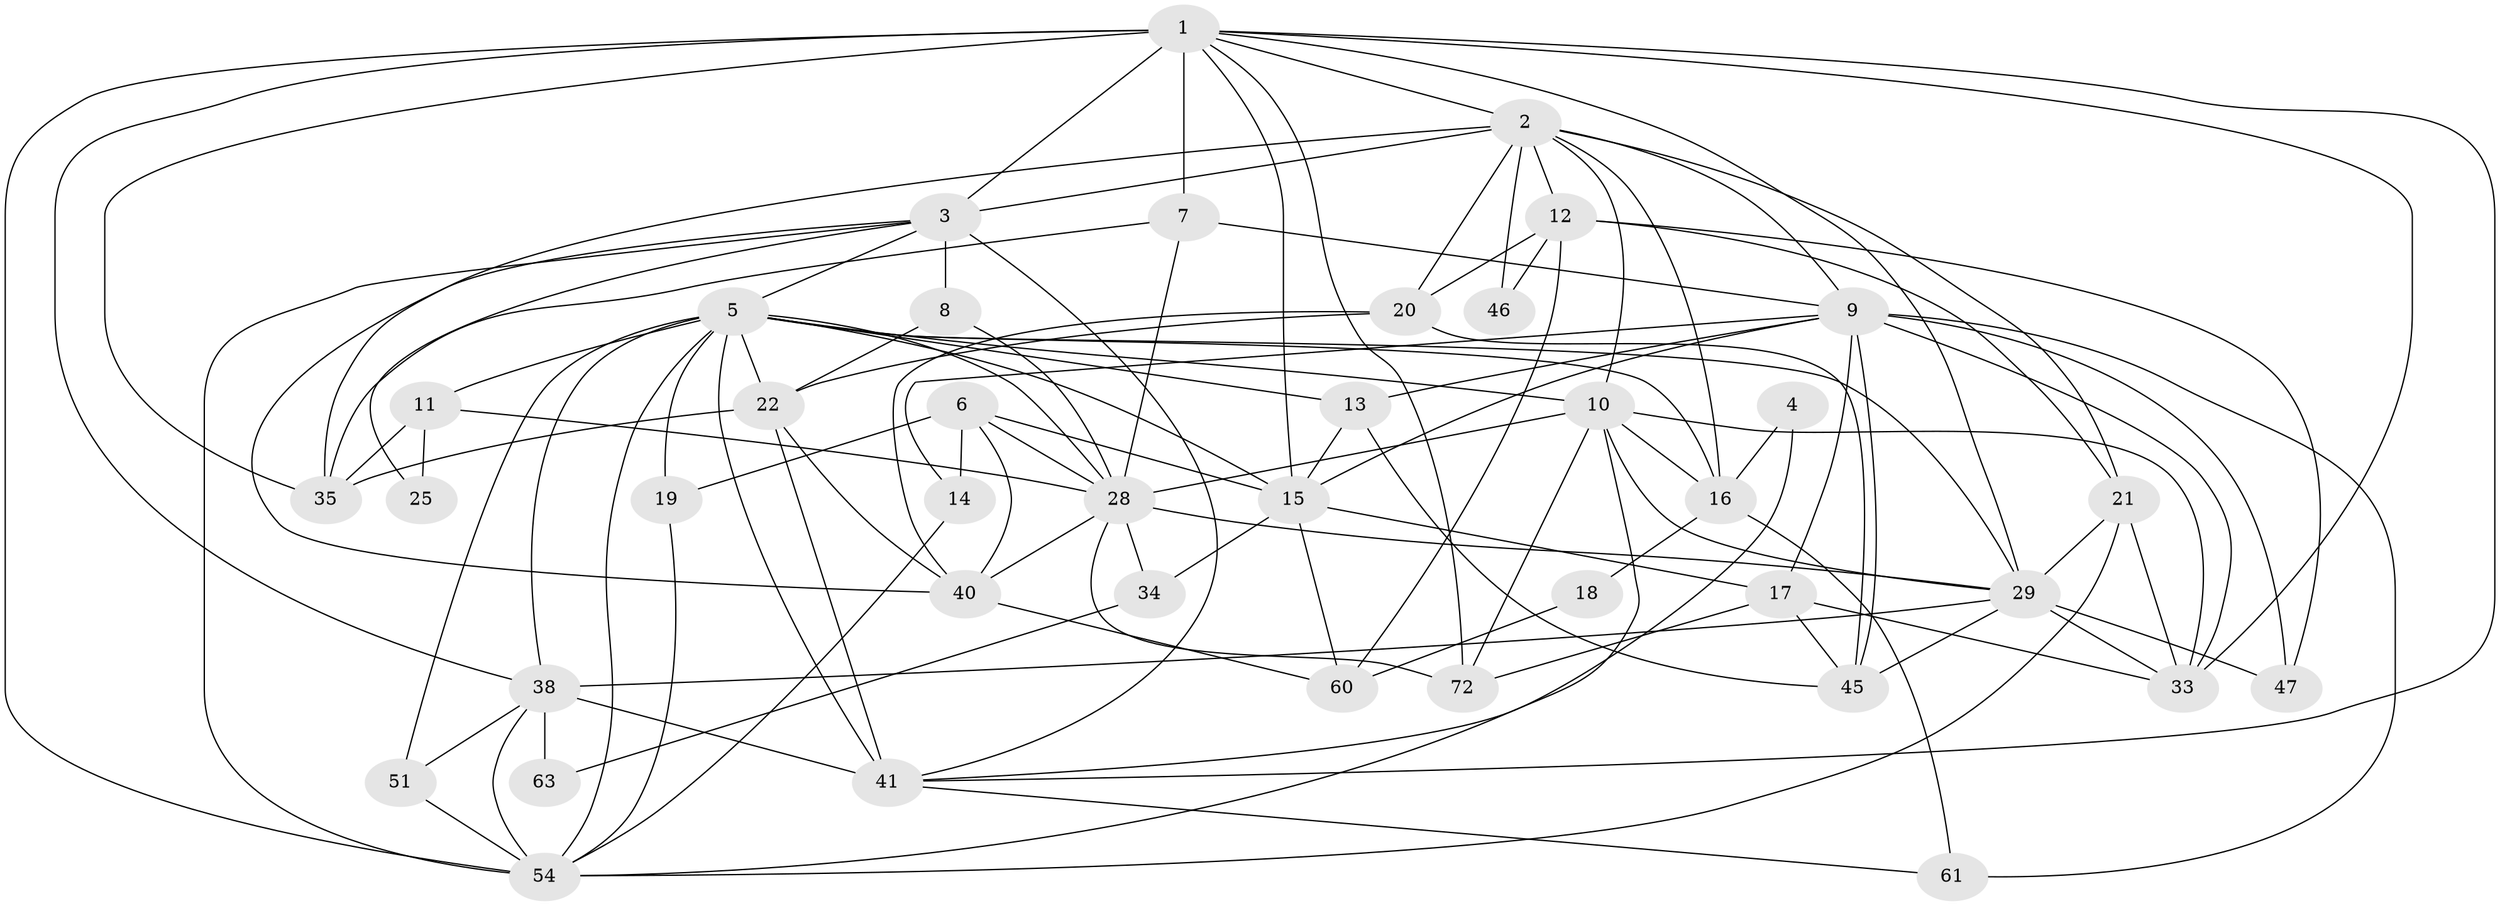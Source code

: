 // original degree distribution, {5: 0.1728395061728395, 6: 0.08641975308641975, 2: 0.16049382716049382, 4: 0.2962962962962963, 3: 0.2222222222222222, 7: 0.04938271604938271, 8: 0.012345679012345678}
// Generated by graph-tools (version 1.1) at 2025/14/03/09/25 04:14:49]
// undirected, 40 vertices, 111 edges
graph export_dot {
graph [start="1"]
  node [color=gray90,style=filled];
  1 [super="+31+37+52+36"];
  2 [super="+39"];
  3 [super="+70+64"];
  4;
  5 [super="+23+66"];
  6 [super="+30+67"];
  7;
  8;
  9 [super="+24+26"];
  10 [super="+42"];
  11;
  12 [super="+44"];
  13 [super="+69"];
  14 [super="+27"];
  15 [super="+76"];
  16 [super="+43"];
  17;
  18;
  19 [super="+73"];
  20;
  21 [super="+81"];
  22 [super="+62"];
  25;
  28 [super="+56+55"];
  29 [super="+57+50"];
  33 [super="+49"];
  34;
  35 [super="+48"];
  38 [super="+75"];
  40 [super="+59"];
  41 [super="+78+79"];
  45 [super="+71"];
  46;
  47;
  51;
  54 [super="+65"];
  60;
  61;
  63;
  72;
  1 -- 33;
  1 -- 3 [weight=2];
  1 -- 54 [weight=2];
  1 -- 7;
  1 -- 72;
  1 -- 41;
  1 -- 15;
  1 -- 2;
  1 -- 35;
  1 -- 29;
  1 -- 38;
  2 -- 12;
  2 -- 10;
  2 -- 21;
  2 -- 16;
  2 -- 20;
  2 -- 46;
  2 -- 3;
  2 -- 35;
  2 -- 9;
  3 -- 54;
  3 -- 41;
  3 -- 8;
  3 -- 40;
  3 -- 25;
  3 -- 5;
  4 -- 16;
  4 -- 41;
  5 -- 38 [weight=2];
  5 -- 41 [weight=3];
  5 -- 10;
  5 -- 11;
  5 -- 16;
  5 -- 19;
  5 -- 51;
  5 -- 22 [weight=2];
  5 -- 54;
  5 -- 28;
  5 -- 29;
  5 -- 15;
  5 -- 13;
  6 -- 15;
  6 -- 14 [weight=2];
  6 -- 40;
  6 -- 28;
  6 -- 19;
  7 -- 28;
  7 -- 35;
  7 -- 9;
  8 -- 22;
  8 -- 28;
  9 -- 17;
  9 -- 33;
  9 -- 47;
  9 -- 61;
  9 -- 14;
  9 -- 15;
  9 -- 45;
  9 -- 13;
  10 -- 54;
  10 -- 72;
  10 -- 16;
  10 -- 28;
  10 -- 33;
  10 -- 29;
  11 -- 25;
  11 -- 28;
  11 -- 35;
  12 -- 20;
  12 -- 21;
  12 -- 46;
  12 -- 60;
  12 -- 47;
  13 -- 15;
  13 -- 45;
  14 -- 54;
  15 -- 34;
  15 -- 17;
  15 -- 60;
  16 -- 18;
  16 -- 61;
  17 -- 72;
  17 -- 33;
  17 -- 45;
  18 -- 60;
  19 -- 54;
  20 -- 40;
  20 -- 45;
  20 -- 22;
  21 -- 29;
  21 -- 54;
  21 -- 33;
  22 -- 41;
  22 -- 40;
  22 -- 35;
  28 -- 29;
  28 -- 72;
  28 -- 34;
  28 -- 40;
  29 -- 47 [weight=2];
  29 -- 38;
  29 -- 45;
  29 -- 33;
  34 -- 63;
  38 -- 51;
  38 -- 54;
  38 -- 63;
  38 -- 41;
  40 -- 60;
  41 -- 61;
  51 -- 54;
}
